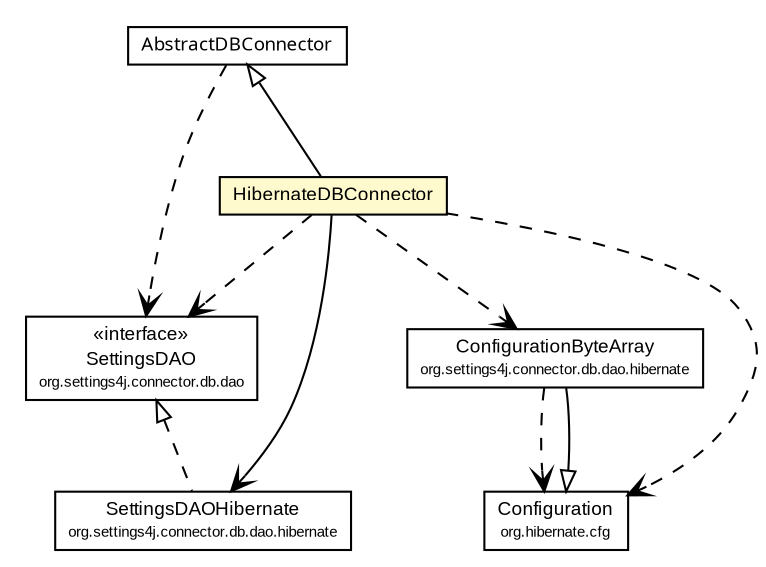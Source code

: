 #!/usr/local/bin/dot
#
# Class diagram 
# Generated by UmlGraph version 4.6 (http://www.spinellis.gr/sw/umlgraph)
#

digraph G {
	edge [fontname="arial",fontsize=10,labelfontname="arial",labelfontsize=10];
	node [fontname="arial",fontsize=10,shape=plaintext];
	// org.settings4j.connector.db.HibernateDBConnector
	c1388 [label=<<table border="0" cellborder="1" cellspacing="0" cellpadding="2" port="p" bgcolor="lemonChiffon" href="./HibernateDBConnector.html">
		<tr><td><table border="0" cellspacing="0" cellpadding="1">
			<tr><td> HibernateDBConnector </td></tr>
		</table></td></tr>
		</table>>, fontname="arial", fontcolor="black", fontsize=9.0];
	// org.settings4j.connector.db.AbstractDBConnector
	c1390 [label=<<table border="0" cellborder="1" cellspacing="0" cellpadding="2" port="p" href="./AbstractDBConnector.html">
		<tr><td><table border="0" cellspacing="0" cellpadding="1">
			<tr><td><font face="ariali"> AbstractDBConnector </font></td></tr>
		</table></td></tr>
		</table>>, fontname="arial", fontcolor="black", fontsize=9.0];
	// org.settings4j.connector.db.dao.hibernate.SettingsDAOHibernate
	c1391 [label=<<table border="0" cellborder="1" cellspacing="0" cellpadding="2" port="p" href="./dao/hibernate/SettingsDAOHibernate.html">
		<tr><td><table border="0" cellspacing="0" cellpadding="1">
			<tr><td> SettingsDAOHibernate </td></tr>
			<tr><td><font point-size="7.0"> org.settings4j.connector.db.dao.hibernate </font></td></tr>
		</table></td></tr>
		</table>>, fontname="arial", fontcolor="black", fontsize=9.0];
	// org.settings4j.connector.db.dao.hibernate.ConfigurationByteArray
	c1392 [label=<<table border="0" cellborder="1" cellspacing="0" cellpadding="2" port="p" href="./dao/hibernate/ConfigurationByteArray.html">
		<tr><td><table border="0" cellspacing="0" cellpadding="1">
			<tr><td> ConfigurationByteArray </td></tr>
			<tr><td><font point-size="7.0"> org.settings4j.connector.db.dao.hibernate </font></td></tr>
		</table></td></tr>
		</table>>, fontname="arial", fontcolor="black", fontsize=9.0];
	// org.settings4j.connector.db.dao.SettingsDAO
	c1393 [label=<<table border="0" cellborder="1" cellspacing="0" cellpadding="2" port="p" href="./dao/SettingsDAO.html">
		<tr><td><table border="0" cellspacing="0" cellpadding="1">
			<tr><td> &laquo;interface&raquo; </td></tr>
			<tr><td> SettingsDAO </td></tr>
			<tr><td><font point-size="7.0"> org.settings4j.connector.db.dao </font></td></tr>
		</table></td></tr>
		</table>>, fontname="arial", fontcolor="black", fontsize=9.0];
	//org.settings4j.connector.db.HibernateDBConnector extends org.settings4j.connector.db.AbstractDBConnector
	c1390:p -> c1388:p [dir=back,arrowtail=empty];
	//org.settings4j.connector.db.dao.hibernate.SettingsDAOHibernate implements org.settings4j.connector.db.dao.SettingsDAO
	c1393:p -> c1391:p [dir=back,arrowtail=empty,style=dashed];
	//org.settings4j.connector.db.dao.hibernate.ConfigurationByteArray extends org.hibernate.cfg.Configuration
	c1440:p -> c1392:p [dir=back,arrowtail=empty];
	// org.settings4j.connector.db.HibernateDBConnector NAVASSOC org.settings4j.connector.db.dao.hibernate.SettingsDAOHibernate
	c1388:p -> c1391:p [taillabel="", label="", headlabel="", fontname="arial", fontcolor="black", fontsize=10.0, color="black", arrowhead=open];
	// org.settings4j.connector.db.HibernateDBConnector DEPEND org.settings4j.connector.db.dao.hibernate.ConfigurationByteArray
	c1388:p -> c1392:p [taillabel="", label="", headlabel="", fontname="arial", fontcolor="black", fontsize=10.0, color="black", arrowhead=open, style=dashed];
	// org.settings4j.connector.db.HibernateDBConnector DEPEND org.settings4j.connector.db.dao.SettingsDAO
	c1388:p -> c1393:p [taillabel="", label="", headlabel="", fontname="arial", fontcolor="black", fontsize=10.0, color="black", arrowhead=open, style=dashed];
	// org.settings4j.connector.db.HibernateDBConnector DEPEND org.hibernate.cfg.Configuration
	c1388:p -> c1440:p [taillabel="", label="", headlabel="", fontname="arial", fontcolor="black", fontsize=10.0, color="black", arrowhead=open, style=dashed];
	// org.settings4j.connector.db.AbstractDBConnector DEPEND org.settings4j.connector.db.dao.SettingsDAO
	c1390:p -> c1393:p [taillabel="", label="", headlabel="", fontname="arial", fontcolor="black", fontsize=10.0, color="black", arrowhead=open, style=dashed];
	// org.settings4j.connector.db.dao.hibernate.ConfigurationByteArray DEPEND org.hibernate.cfg.Configuration
	c1392:p -> c1440:p [taillabel="", label="", headlabel="", fontname="arial", fontcolor="black", fontsize=10.0, color="black", arrowhead=open, style=dashed];
	// org.hibernate.cfg.Configuration
	c1440 [label=<<table border="0" cellborder="1" cellspacing="0" cellpadding="2" port="p">
		<tr><td><table border="0" cellspacing="0" cellpadding="1">
			<tr><td> Configuration </td></tr>
			<tr><td><font point-size="7.0"> org.hibernate.cfg </font></td></tr>
		</table></td></tr>
		</table>>, fontname="arial", fontcolor="black", fontsize=9.0];
}

